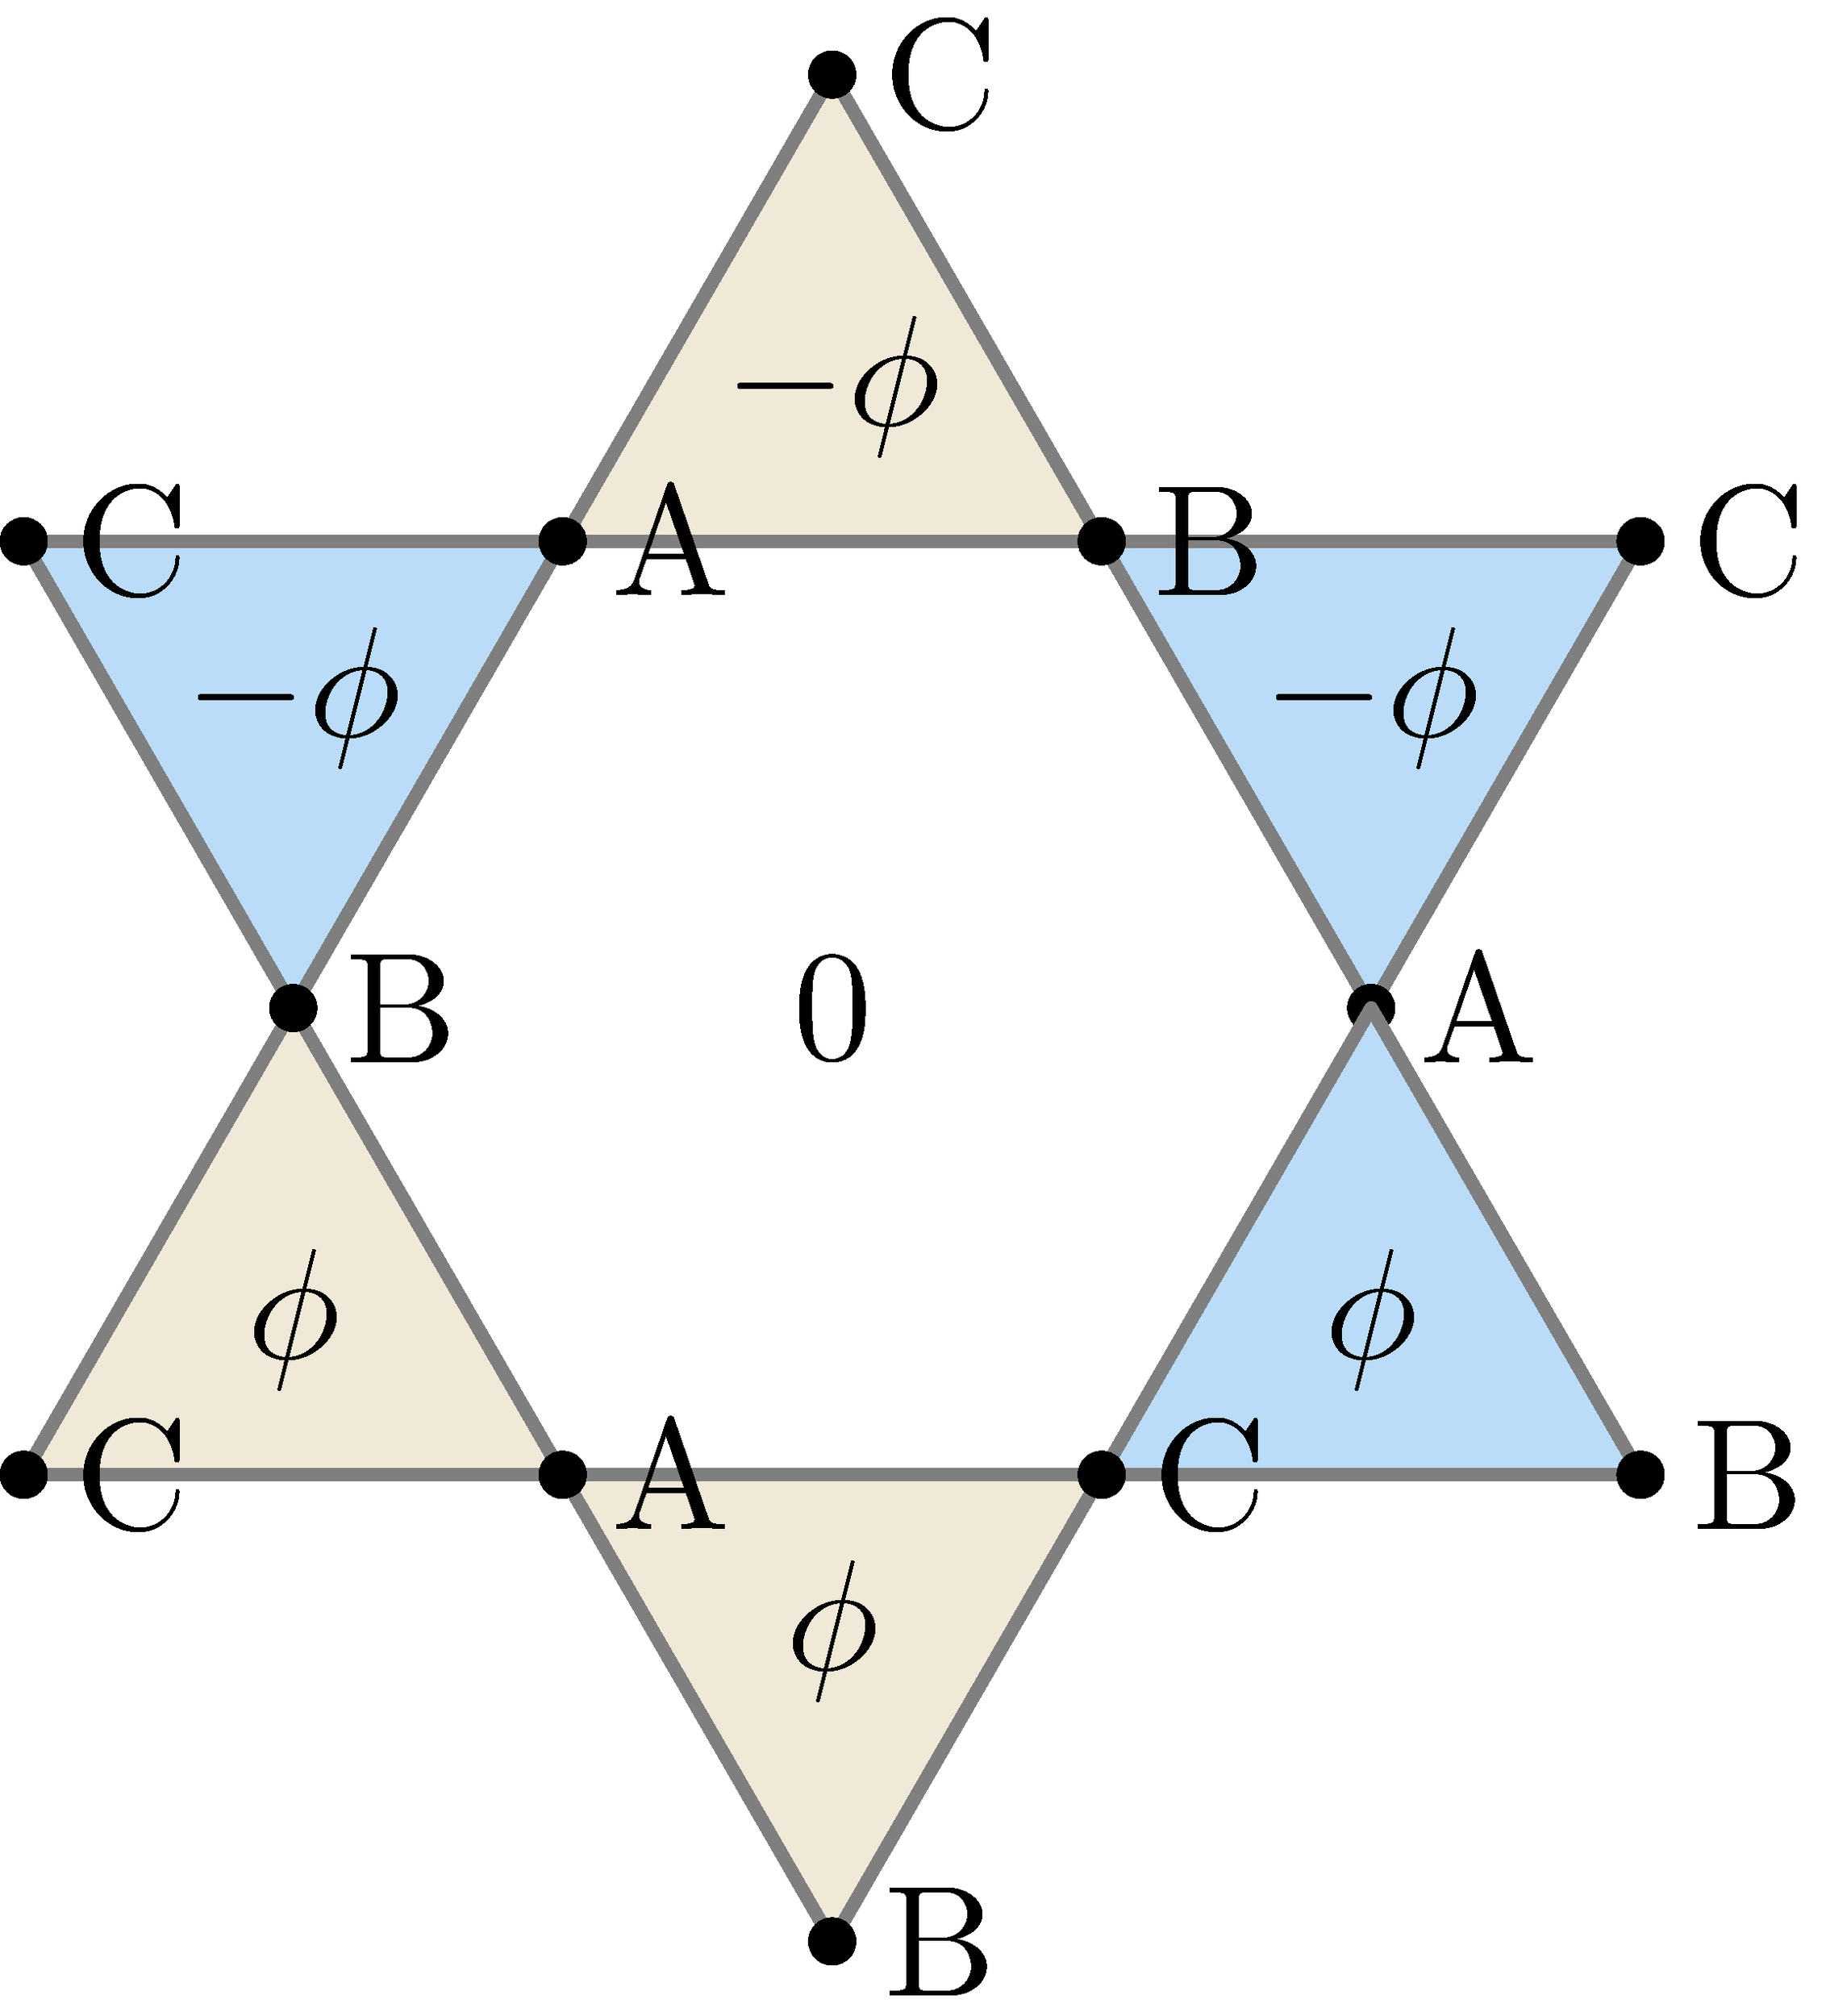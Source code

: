 settings.outformat = "png";
settings.render=20;
defaultpen(fontsize(10pt));
unitsize(3mm);
usepackage("amsfonts");
settings.tex="pdflatex" ;
string pale_green = "#D8F2EB";
string pale_yellow = "#F2EAD8";
string pale_blue2 = "#D8E0F2";
string pale_blue = "BBDDFA"; 

string[] inner_labs = {"A", "B", "A", "B", "A", "C"};
string[] outer_labs = {"C", "C", "C", "C", "B", "B"};
string[] tri_phases = {"$-\phi$", "$-\phi$", "$-\phi$", "$\phi$", "$\phi$", "$\phi$"};
pen[] tri_phase_pens = {rgb(pale_blue), rgb(pale_yellow), rgb(pale_blue), rgb(pale_yellow), rgb(pale_yellow), rgb(pale_blue)};
pen centre_phase_pen = white;
string cent_phase = "$0$";

real lattice_space = 4;
real kag_angle = pi/3;
pair label_shift = lattice_space*(0.2,0);
pen lw = linewidth(0.8pt);
pen line_col = grey;


fill(lattice_space*(cos(0), sin(0)) -- lattice_space*(cos(pi/3), sin(pi/3)) -- lattice_space*(cos(2*pi/3), sin(2*pi/3)) -- lattice_space*(cos(pi), sin(pi)) --lattice_space*(cos(4*pi/3), sin(4*pi/3)) --lattice_space*(cos(5*pi/3), sin(5*pi/3)) -- cycle, p=centre_phase_pen);
label((0,0), cent_phase);
for (int rot_int = 0; rot_int < 6; ++ rot_int)
{
    real angle = rot_int*kag_angle;
    pair inner_loc = lattice_space*(cos(angle), sin(angle));
    pair outer_loc = 2*lattice_space*sin(pi/3)*(cos(angle+pi/6), sin(angle+pi/6));
    pair next_inner_loc = lattice_space*(cos((rot_int+1)*kag_angle), sin((rot_int+1)*kag_angle));

    fill(inner_loc -- outer_loc -- next_inner_loc -- cycle, p=tri_phase_pens[rot_int]);
    draw(inner_loc -- outer_loc, p=line_col+lw);
    draw(inner_loc --  next_inner_loc, p=line_col+lw);
    draw(outer_loc --  next_inner_loc, p=line_col+lw);
    dot(inner_loc);
    dot(outer_loc);
    label(inner_labs[rot_int], inner_loc +label_shift);
    label(outer_labs[rot_int], outer_loc+ label_shift);
    label(tri_phases[rot_int], (inner_loc+next_inner_loc+outer_loc)/3);
}



